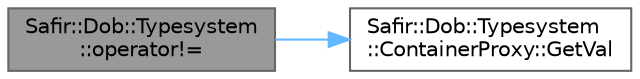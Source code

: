 digraph "Safir::Dob::Typesystem::operator!="
{
 // LATEX_PDF_SIZE
  bgcolor="transparent";
  edge [fontname=Helvetica,fontsize=10,labelfontname=Helvetica,labelfontsize=10];
  node [fontname=Helvetica,fontsize=10,shape=box,height=0.2,width=0.4];
  rankdir="LR";
  Node1 [label="Safir::Dob::Typesystem\l::operator!=",height=0.2,width=0.4,color="gray40", fillcolor="grey60", style="filled", fontcolor="black",tooltip=" "];
  Node1 -> Node2 [color="steelblue1",style="solid"];
  Node2 [label="Safir::Dob::Typesystem\l::ContainerProxy::GetVal",height=0.2,width=0.4,color="grey40", fillcolor="white", style="filled",URL="$a01403.html#a5216298f56091e9d5c1dce4afed3f329",tooltip=" "];
}
